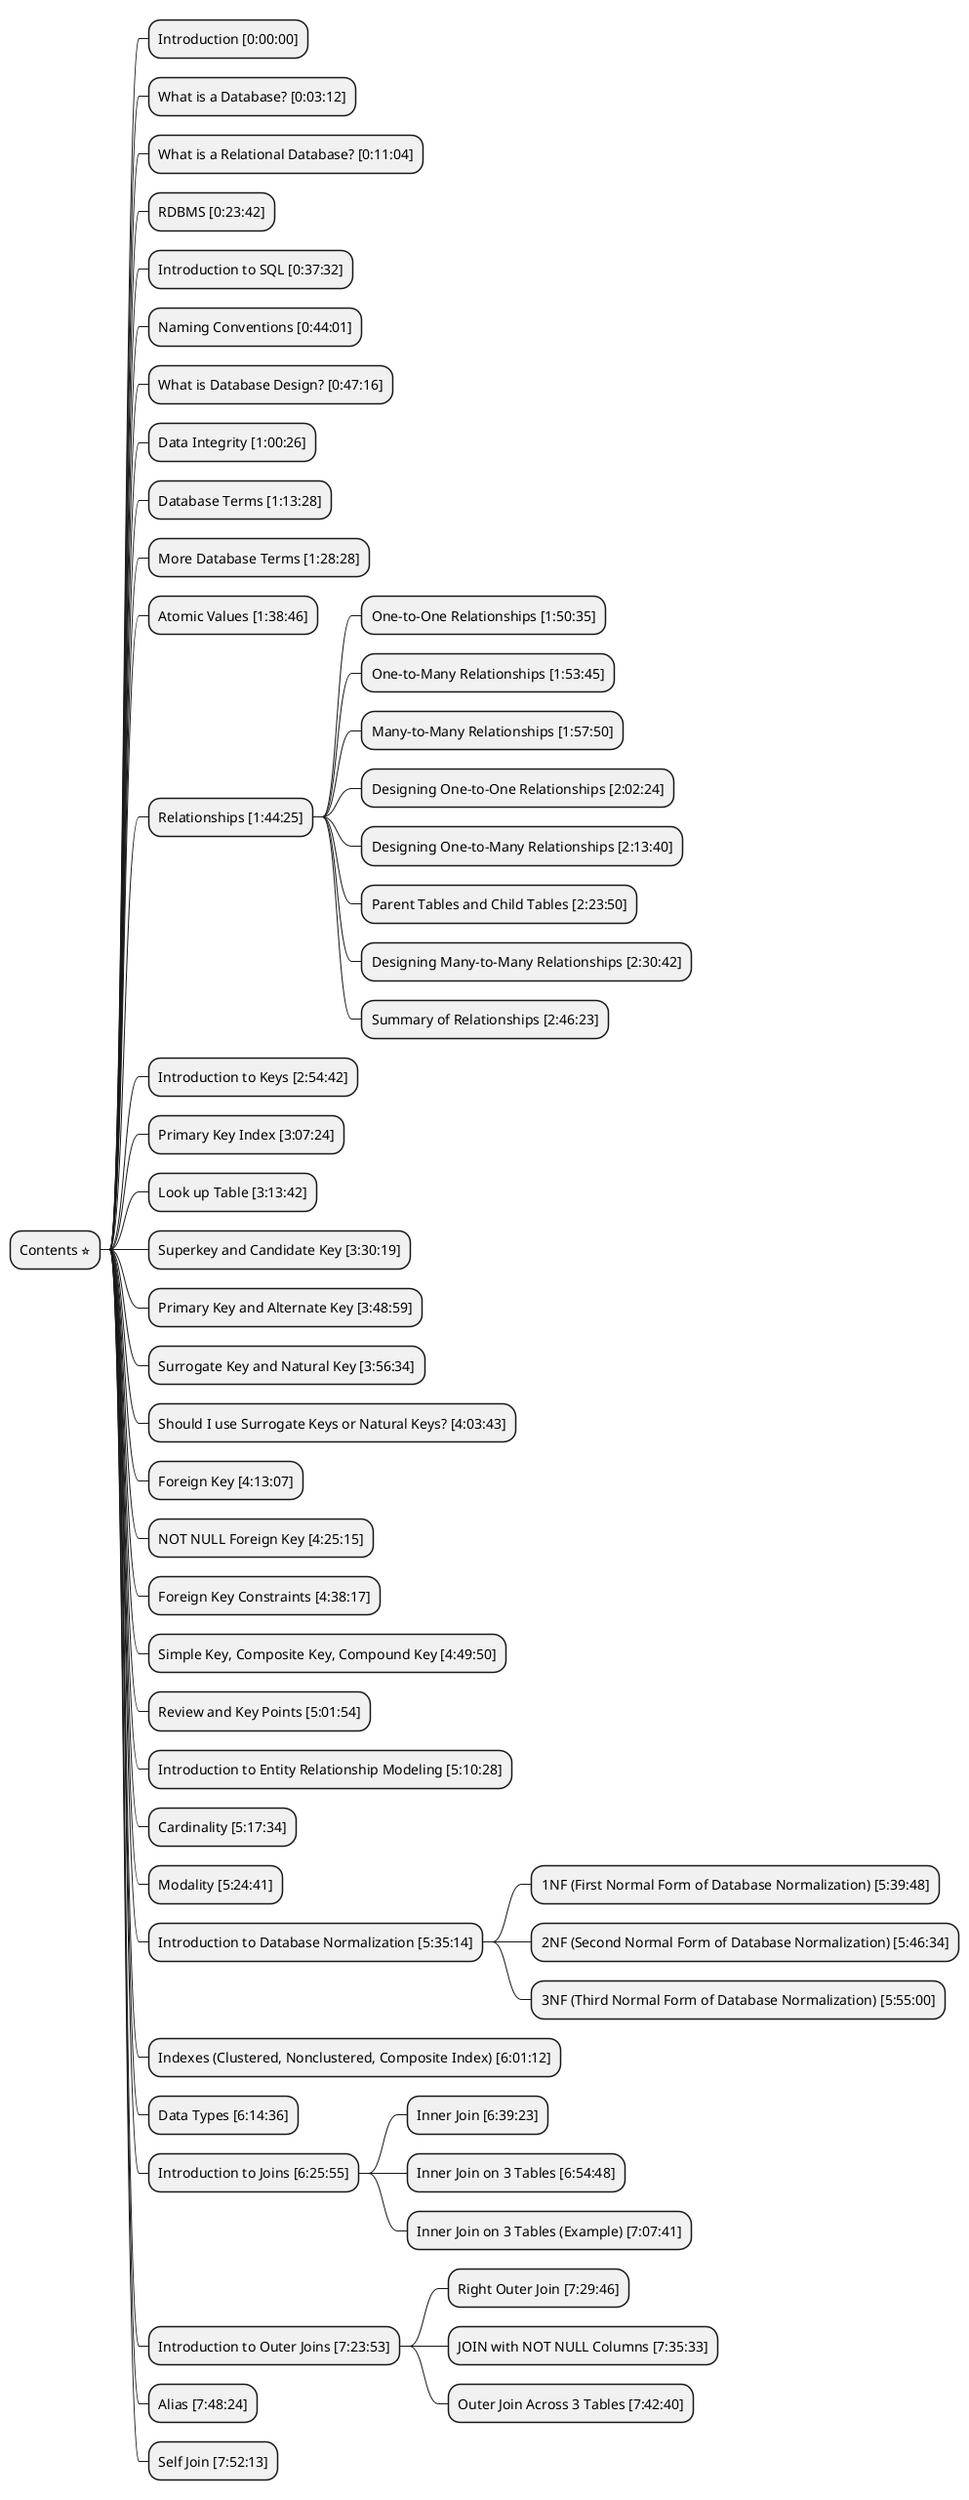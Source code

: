 @startmindmap
* Contents ⭐
** Introduction [0:00:00]
** What is a Database? [0:03:12]
** What is a Relational Database? [0:11:04]
** RDBMS [0:23:42]
** Introduction to SQL [0:37:32]
** Naming Conventions [0:44:01]
** What is Database Design? [0:47:16]
** Data Integrity [1:00:26]
** Database Terms [1:13:28]
** More Database Terms [1:28:28]
** Atomic Values [1:38:46]
** Relationships [1:44:25]
*** One-to-One Relationships [1:50:35]
*** One-to-Many Relationships [1:53:45]
*** Many-to-Many Relationships [1:57:50]
*** Designing One-to-One Relationships [2:02:24]
*** Designing One-to-Many Relationships [2:13:40]
*** Parent Tables and Child Tables [2:23:50]
*** Designing Many-to-Many Relationships [2:30:42]
*** Summary of Relationships [2:46:23]
** Introduction to Keys [2:54:42]
** Primary Key Index [3:07:24]
** Look up Table [3:13:42]
** Superkey and Candidate Key [3:30:19]
** Primary Key and Alternate Key [3:48:59]
** Surrogate Key and Natural Key [3:56:34]
** Should I use Surrogate Keys or Natural Keys? [4:03:43]
** Foreign Key [4:13:07]
** NOT NULL Foreign Key [4:25:15]
** Foreign Key Constraints [4:38:17]
** Simple Key, Composite Key, Compound Key [4:49:50]
** Review and Key Points [5:01:54]
** Introduction to Entity Relationship Modeling [5:10:28]
** Cardinality [5:17:34]
** Modality [5:24:41]
** Introduction to Database Normalization [5:35:14]
*** 1NF (First Normal Form of Database Normalization) [5:39:48]
*** 2NF (Second Normal Form of Database Normalization) [5:46:34]
*** 3NF (Third Normal Form of Database Normalization) [5:55:00]
** Indexes (Clustered, Nonclustered, Composite Index) [6:01:12]
** Data Types [6:14:36]
** Introduction to Joins [6:25:55]
*** Inner Join [6:39:23]
*** Inner Join on 3 Tables [6:54:48]
*** Inner Join on 3 Tables (Example) [7:07:41]
** Introduction to Outer Joins [7:23:53]
*** Right Outer Join [7:29:46]
*** JOIN with NOT NULL Columns [7:35:33]
*** Outer Join Across 3 Tables [7:42:40]
** Alias [7:48:24]
** Self Join [7:52:13]
@endmindmap
